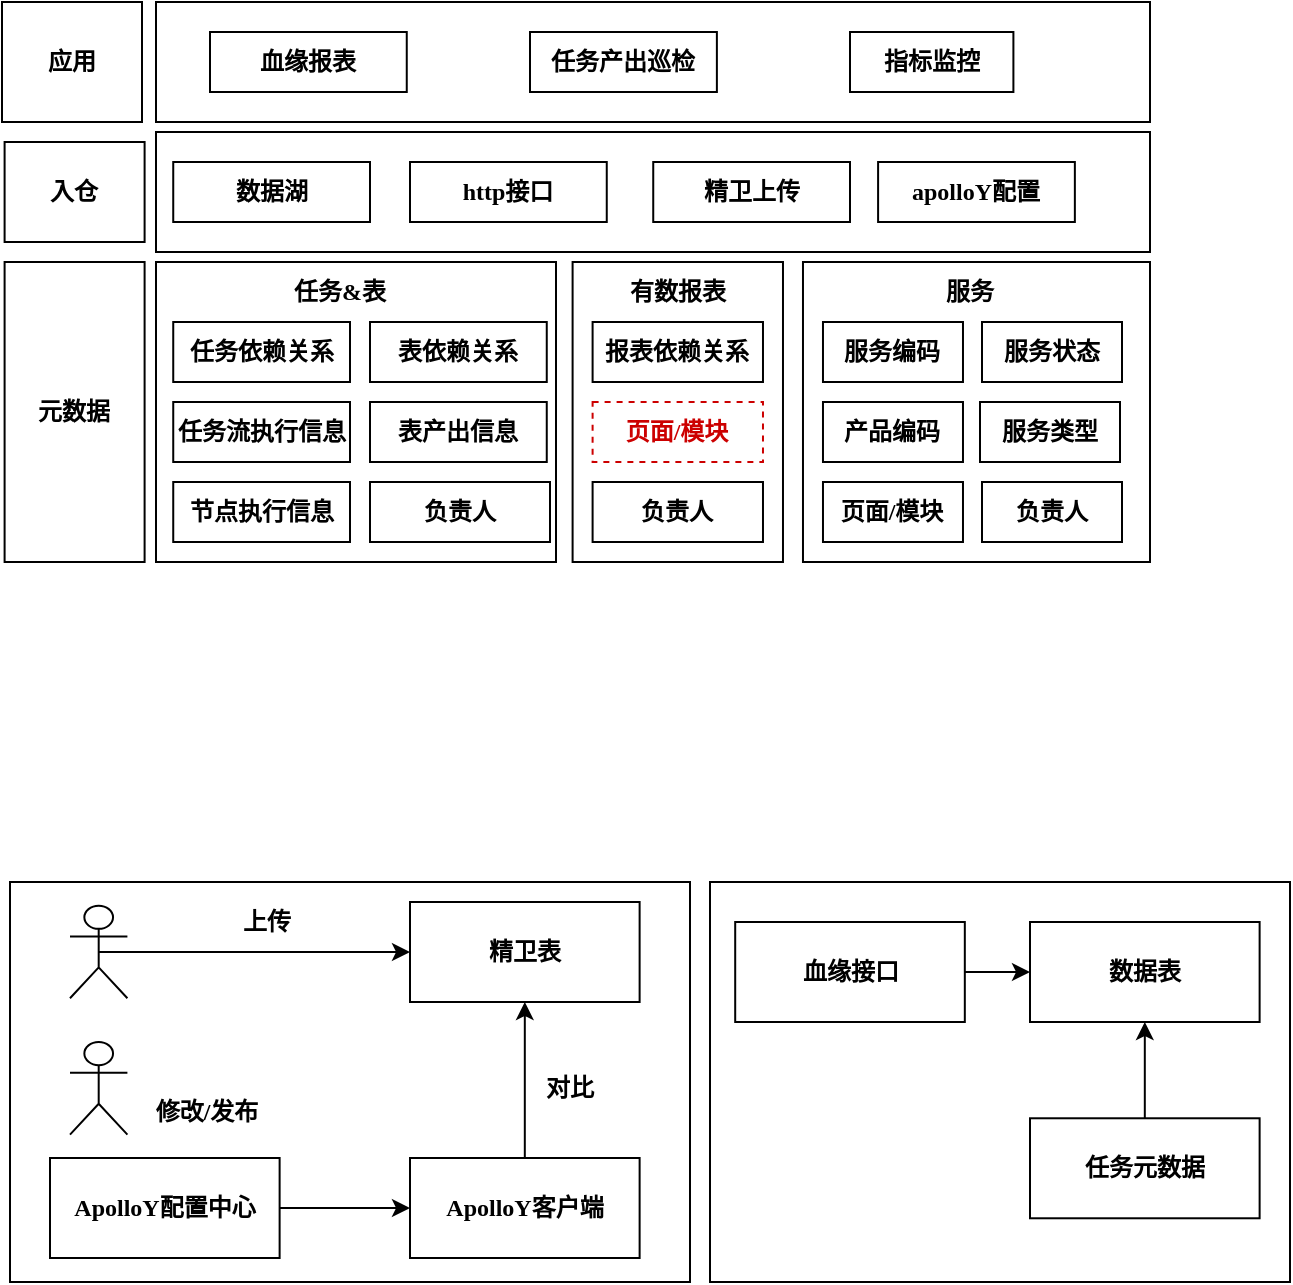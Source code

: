 <mxfile version="22.1.11" type="github">
  <diagram name="第 1 页" id="bkmUAf5GaKLeKeRniAin">
    <mxGraphModel dx="841" dy="557" grid="1" gridSize="10" guides="1" tooltips="1" connect="1" arrows="1" fold="1" page="1" pageScale="1" pageWidth="827" pageHeight="1169" math="0" shadow="0">
      <root>
        <mxCell id="0" />
        <mxCell id="1" parent="0" />
        <mxCell id="q0xM9G2KaVh3ov2FUy2p-56" value="&lt;h4&gt;&lt;br&gt;&lt;/h4&gt;" style="rounded=0;whiteSpace=wrap;html=1;fontFamily=微软雅黑;" vertex="1" parent="1">
          <mxGeometry x="833" y="10" width="497" height="60" as="geometry" />
        </mxCell>
        <mxCell id="q0xM9G2KaVh3ov2FUy2p-14" value="" style="rounded=0;whiteSpace=wrap;html=1;" vertex="1" parent="1">
          <mxGeometry x="760" y="450" width="340" height="200" as="geometry" />
        </mxCell>
        <mxCell id="q0xM9G2KaVh3ov2FUy2p-5" style="edgeStyle=orthogonalEdgeStyle;rounded=0;orthogonalLoop=1;jettySize=auto;html=1;exitX=1;exitY=0.5;exitDx=0;exitDy=0;" edge="1" parent="1" source="q0xM9G2KaVh3ov2FUy2p-1" target="q0xM9G2KaVh3ov2FUy2p-4">
          <mxGeometry relative="1" as="geometry" />
        </mxCell>
        <mxCell id="q0xM9G2KaVh3ov2FUy2p-1" value="&lt;h4&gt;ApolloY配置中心&lt;/h4&gt;" style="rounded=0;whiteSpace=wrap;html=1;fontFamily=微软雅黑;" vertex="1" parent="1">
          <mxGeometry x="780" y="588" width="114.81" height="50" as="geometry" />
        </mxCell>
        <mxCell id="q0xM9G2KaVh3ov2FUy2p-2" value="&lt;h4&gt;修改/发布&lt;/h4&gt;" style="text;html=1;strokeColor=none;fillColor=none;align=center;verticalAlign=middle;whiteSpace=wrap;rounded=0;fontFamily=微软雅黑;" vertex="1" parent="1">
          <mxGeometry x="830.003" y="553.14" width="57.403" height="23.143" as="geometry" />
        </mxCell>
        <mxCell id="q0xM9G2KaVh3ov2FUy2p-3" value="" style="shape=umlActor;verticalLabelPosition=bottom;verticalAlign=top;html=1;outlineConnect=0;fontFamily=微软雅黑;" vertex="1" parent="1">
          <mxGeometry x="790.002" y="530" width="28.701" height="46.286" as="geometry" />
        </mxCell>
        <mxCell id="q0xM9G2KaVh3ov2FUy2p-19" style="edgeStyle=orthogonalEdgeStyle;rounded=0;orthogonalLoop=1;jettySize=auto;html=1;exitX=0.5;exitY=0;exitDx=0;exitDy=0;" edge="1" parent="1" source="q0xM9G2KaVh3ov2FUy2p-4" target="q0xM9G2KaVh3ov2FUy2p-6">
          <mxGeometry relative="1" as="geometry" />
        </mxCell>
        <mxCell id="q0xM9G2KaVh3ov2FUy2p-4" value="&lt;h4&gt;ApolloY客户端&lt;/h4&gt;" style="rounded=0;whiteSpace=wrap;html=1;fontFamily=微软雅黑;" vertex="1" parent="1">
          <mxGeometry x="960" y="588" width="114.81" height="50" as="geometry" />
        </mxCell>
        <mxCell id="q0xM9G2KaVh3ov2FUy2p-6" value="&lt;h4&gt;精卫表&lt;/h4&gt;" style="rounded=0;whiteSpace=wrap;html=1;fontFamily=微软雅黑;" vertex="1" parent="1">
          <mxGeometry x="960" y="460" width="114.81" height="50" as="geometry" />
        </mxCell>
        <mxCell id="q0xM9G2KaVh3ov2FUy2p-10" style="edgeStyle=orthogonalEdgeStyle;rounded=0;orthogonalLoop=1;jettySize=auto;html=1;exitX=0.5;exitY=0.5;exitDx=0;exitDy=0;exitPerimeter=0;" edge="1" parent="1" source="q0xM9G2KaVh3ov2FUy2p-7" target="q0xM9G2KaVh3ov2FUy2p-6">
          <mxGeometry relative="1" as="geometry" />
        </mxCell>
        <mxCell id="q0xM9G2KaVh3ov2FUy2p-7" value="" style="shape=umlActor;verticalLabelPosition=bottom;verticalAlign=top;html=1;outlineConnect=0;fontFamily=微软雅黑;" vertex="1" parent="1">
          <mxGeometry x="790.002" y="461.86" width="28.701" height="46.286" as="geometry" />
        </mxCell>
        <mxCell id="q0xM9G2KaVh3ov2FUy2p-8" value="&lt;h4&gt;上传&lt;/h4&gt;" style="text;html=1;strokeColor=none;fillColor=none;align=center;verticalAlign=middle;whiteSpace=wrap;rounded=0;fontFamily=微软雅黑;" vertex="1" parent="1">
          <mxGeometry x="860.003" y="458.15" width="57.403" height="23.143" as="geometry" />
        </mxCell>
        <mxCell id="q0xM9G2KaVh3ov2FUy2p-12" value="&lt;h4&gt;血缘报表&lt;/h4&gt;" style="rounded=0;whiteSpace=wrap;html=1;fontFamily=微软雅黑;" vertex="1" parent="1">
          <mxGeometry x="860" y="25" width="98.38" height="30" as="geometry" />
        </mxCell>
        <mxCell id="q0xM9G2KaVh3ov2FUy2p-15" value="" style="rounded=0;whiteSpace=wrap;html=1;" vertex="1" parent="1">
          <mxGeometry x="1110" y="450" width="290" height="200" as="geometry" />
        </mxCell>
        <mxCell id="q0xM9G2KaVh3ov2FUy2p-17" value="&lt;h4&gt;数据表&lt;/h4&gt;" style="rounded=0;whiteSpace=wrap;html=1;fontFamily=微软雅黑;" vertex="1" parent="1">
          <mxGeometry x="1270" y="470" width="114.81" height="50" as="geometry" />
        </mxCell>
        <mxCell id="q0xM9G2KaVh3ov2FUy2p-21" style="edgeStyle=orthogonalEdgeStyle;rounded=0;orthogonalLoop=1;jettySize=auto;html=1;exitX=1;exitY=0.5;exitDx=0;exitDy=0;" edge="1" parent="1" source="q0xM9G2KaVh3ov2FUy2p-18" target="q0xM9G2KaVh3ov2FUy2p-17">
          <mxGeometry relative="1" as="geometry" />
        </mxCell>
        <mxCell id="q0xM9G2KaVh3ov2FUy2p-18" value="&lt;h4&gt;血缘接口&lt;/h4&gt;" style="rounded=0;whiteSpace=wrap;html=1;fontFamily=微软雅黑;" vertex="1" parent="1">
          <mxGeometry x="1122.6" y="470" width="114.81" height="50" as="geometry" />
        </mxCell>
        <mxCell id="q0xM9G2KaVh3ov2FUy2p-20" value="对比" style="text;html=1;strokeColor=none;fillColor=none;align=center;verticalAlign=middle;whiteSpace=wrap;rounded=0;fontFamily=微软雅黑;fontStyle=1" vertex="1" parent="1">
          <mxGeometry x="1010" y="538.14" width="60" height="30" as="geometry" />
        </mxCell>
        <mxCell id="q0xM9G2KaVh3ov2FUy2p-24" style="edgeStyle=orthogonalEdgeStyle;rounded=0;orthogonalLoop=1;jettySize=auto;html=1;exitX=0.5;exitY=0;exitDx=0;exitDy=0;" edge="1" parent="1" source="q0xM9G2KaVh3ov2FUy2p-23" target="q0xM9G2KaVh3ov2FUy2p-17">
          <mxGeometry relative="1" as="geometry" />
        </mxCell>
        <mxCell id="q0xM9G2KaVh3ov2FUy2p-23" value="&lt;h4&gt;任务元数据&lt;/h4&gt;" style="rounded=0;whiteSpace=wrap;html=1;fontFamily=微软雅黑;" vertex="1" parent="1">
          <mxGeometry x="1270" y="568.14" width="114.81" height="50" as="geometry" />
        </mxCell>
        <mxCell id="q0xM9G2KaVh3ov2FUy2p-25" value="&lt;h4&gt;任务产出巡检&lt;/h4&gt;" style="rounded=0;whiteSpace=wrap;html=1;fontFamily=微软雅黑;" vertex="1" parent="1">
          <mxGeometry x="1020" y="25" width="93.44" height="30" as="geometry" />
        </mxCell>
        <mxCell id="q0xM9G2KaVh3ov2FUy2p-27" value="&lt;h4&gt;元数据&lt;/h4&gt;" style="rounded=0;whiteSpace=wrap;html=1;fontFamily=微软雅黑;" vertex="1" parent="1">
          <mxGeometry x="757.3" y="140" width="70" height="150" as="geometry" />
        </mxCell>
        <mxCell id="q0xM9G2KaVh3ov2FUy2p-28" value="&lt;h4&gt;&lt;br&gt;&lt;/h4&gt;" style="rounded=0;whiteSpace=wrap;html=1;fontFamily=微软雅黑;" vertex="1" parent="1">
          <mxGeometry x="1041.3" y="140" width="105.19" height="150" as="geometry" />
        </mxCell>
        <mxCell id="q0xM9G2KaVh3ov2FUy2p-29" value="&lt;h4&gt;&lt;br&gt;&lt;/h4&gt;" style="rounded=0;whiteSpace=wrap;html=1;fontFamily=微软雅黑;" vertex="1" parent="1">
          <mxGeometry x="833" y="140" width="200" height="150" as="geometry" />
        </mxCell>
        <mxCell id="q0xM9G2KaVh3ov2FUy2p-30" value="&lt;h4 style=&quot;border-color: var(--border-color);&quot;&gt;页面/模块&lt;/h4&gt;" style="rounded=0;whiteSpace=wrap;html=1;fontFamily=微软雅黑;fontColor=#CC0000;dashed=1;strokeColor=#CC0000;" vertex="1" parent="1">
          <mxGeometry x="1051.3" y="210" width="85.19" height="30" as="geometry" />
        </mxCell>
        <mxCell id="q0xM9G2KaVh3ov2FUy2p-31" value="&lt;h4&gt;报表依赖关系&lt;/h4&gt;" style="rounded=0;whiteSpace=wrap;html=1;fontFamily=微软雅黑;" vertex="1" parent="1">
          <mxGeometry x="1051.3" y="170" width="85.19" height="30" as="geometry" />
        </mxCell>
        <mxCell id="q0xM9G2KaVh3ov2FUy2p-32" value="&lt;h4&gt;任务依赖关系&lt;/h4&gt;" style="rounded=0;whiteSpace=wrap;html=1;fontFamily=微软雅黑;" vertex="1" parent="1">
          <mxGeometry x="841.62" y="170" width="88.38" height="30" as="geometry" />
        </mxCell>
        <mxCell id="q0xM9G2KaVh3ov2FUy2p-33" value="&lt;h4&gt;任务流执行信息&lt;/h4&gt;" style="rounded=0;whiteSpace=wrap;html=1;fontFamily=微软雅黑;" vertex="1" parent="1">
          <mxGeometry x="841.62" y="210" width="88.38" height="30" as="geometry" />
        </mxCell>
        <mxCell id="q0xM9G2KaVh3ov2FUy2p-34" value="&lt;h4&gt;节点执行信息&lt;/h4&gt;" style="rounded=0;whiteSpace=wrap;html=1;fontFamily=微软雅黑;" vertex="1" parent="1">
          <mxGeometry x="841.62" y="250" width="88.38" height="30" as="geometry" />
        </mxCell>
        <mxCell id="q0xM9G2KaVh3ov2FUy2p-36" value="&lt;h4&gt;负责人&lt;/h4&gt;" style="rounded=0;whiteSpace=wrap;html=1;fontFamily=微软雅黑;" vertex="1" parent="1">
          <mxGeometry x="1051.3" y="250" width="85.19" height="30" as="geometry" />
        </mxCell>
        <mxCell id="q0xM9G2KaVh3ov2FUy2p-37" value="任务&amp;amp;表" style="text;html=1;strokeColor=none;fillColor=none;align=center;verticalAlign=middle;whiteSpace=wrap;rounded=0;fontStyle=1;fontFamily=微软雅黑;" vertex="1" parent="1">
          <mxGeometry x="894.81" y="140" width="60" height="30" as="geometry" />
        </mxCell>
        <mxCell id="q0xM9G2KaVh3ov2FUy2p-38" value="有数报表" style="text;html=1;strokeColor=none;fillColor=none;align=center;verticalAlign=middle;whiteSpace=wrap;rounded=0;fontStyle=1;fontFamily=微软雅黑;" vertex="1" parent="1">
          <mxGeometry x="1063.9" y="140" width="60" height="30" as="geometry" />
        </mxCell>
        <mxCell id="q0xM9G2KaVh3ov2FUy2p-39" value="&lt;h4&gt;&lt;br&gt;&lt;/h4&gt;" style="rounded=0;whiteSpace=wrap;html=1;fontFamily=微软雅黑;" vertex="1" parent="1">
          <mxGeometry x="1156.49" y="140" width="173.51" height="150" as="geometry" />
        </mxCell>
        <mxCell id="q0xM9G2KaVh3ov2FUy2p-40" value="&lt;h4&gt;产品编码&lt;/h4&gt;" style="rounded=0;whiteSpace=wrap;html=1;fontFamily=微软雅黑;" vertex="1" parent="1">
          <mxGeometry x="1166.49" y="210" width="70" height="30" as="geometry" />
        </mxCell>
        <mxCell id="q0xM9G2KaVh3ov2FUy2p-41" value="&lt;h4&gt;服务编码&lt;/h4&gt;" style="rounded=0;whiteSpace=wrap;html=1;fontFamily=微软雅黑;" vertex="1" parent="1">
          <mxGeometry x="1166.49" y="170" width="70" height="30" as="geometry" />
        </mxCell>
        <mxCell id="q0xM9G2KaVh3ov2FUy2p-42" value="&lt;h4 style=&quot;border-color: var(--border-color);&quot;&gt;页面/模块&lt;/h4&gt;" style="rounded=0;whiteSpace=wrap;html=1;fontFamily=微软雅黑;" vertex="1" parent="1">
          <mxGeometry x="1166.49" y="250" width="70" height="30" as="geometry" />
        </mxCell>
        <mxCell id="q0xM9G2KaVh3ov2FUy2p-43" value="服务" style="text;html=1;strokeColor=none;fillColor=none;align=center;verticalAlign=middle;whiteSpace=wrap;rounded=0;fontStyle=1;fontFamily=微软雅黑;" vertex="1" parent="1">
          <mxGeometry x="1210.0" y="140" width="60" height="30" as="geometry" />
        </mxCell>
        <mxCell id="q0xM9G2KaVh3ov2FUy2p-44" value="&lt;h4&gt;服务状态&lt;/h4&gt;" style="rounded=0;whiteSpace=wrap;html=1;fontFamily=微软雅黑;" vertex="1" parent="1">
          <mxGeometry x="1246" y="170" width="70" height="30" as="geometry" />
        </mxCell>
        <mxCell id="q0xM9G2KaVh3ov2FUy2p-45" value="&lt;h4&gt;服务类型&lt;/h4&gt;" style="rounded=0;whiteSpace=wrap;html=1;fontFamily=微软雅黑;" vertex="1" parent="1">
          <mxGeometry x="1245" y="210" width="70" height="30" as="geometry" />
        </mxCell>
        <mxCell id="q0xM9G2KaVh3ov2FUy2p-46" value="&lt;h4&gt;负责人&lt;/h4&gt;" style="rounded=0;whiteSpace=wrap;html=1;fontFamily=微软雅黑;" vertex="1" parent="1">
          <mxGeometry x="1246" y="250" width="70" height="30" as="geometry" />
        </mxCell>
        <mxCell id="q0xM9G2KaVh3ov2FUy2p-47" value="&lt;h4&gt;表依赖关系&lt;/h4&gt;" style="rounded=0;whiteSpace=wrap;html=1;fontFamily=微软雅黑;" vertex="1" parent="1">
          <mxGeometry x="940" y="170" width="88.38" height="30" as="geometry" />
        </mxCell>
        <mxCell id="q0xM9G2KaVh3ov2FUy2p-48" value="&lt;h4&gt;表产出信息&lt;/h4&gt;" style="rounded=0;whiteSpace=wrap;html=1;fontFamily=微软雅黑;" vertex="1" parent="1">
          <mxGeometry x="940" y="210" width="88.38" height="30" as="geometry" />
        </mxCell>
        <mxCell id="q0xM9G2KaVh3ov2FUy2p-49" value="&lt;h4&gt;负责人&lt;/h4&gt;" style="rounded=0;whiteSpace=wrap;html=1;fontFamily=微软雅黑;" vertex="1" parent="1">
          <mxGeometry x="940" y="250" width="90" height="30" as="geometry" />
        </mxCell>
        <mxCell id="q0xM9G2KaVh3ov2FUy2p-51" value="&lt;h4&gt;应用&lt;/h4&gt;" style="rounded=0;whiteSpace=wrap;html=1;fontFamily=微软雅黑;" vertex="1" parent="1">
          <mxGeometry x="756" y="10" width="70" height="60" as="geometry" />
        </mxCell>
        <mxCell id="q0xM9G2KaVh3ov2FUy2p-53" value="&lt;h4&gt;指标监控&lt;/h4&gt;" style="rounded=0;whiteSpace=wrap;html=1;fontFamily=微软雅黑;" vertex="1" parent="1">
          <mxGeometry x="1180" y="25" width="81.7" height="30" as="geometry" />
        </mxCell>
        <mxCell id="q0xM9G2KaVh3ov2FUy2p-54" value="&lt;h4&gt;入仓&lt;/h4&gt;" style="rounded=0;whiteSpace=wrap;html=1;fontFamily=微软雅黑;" vertex="1" parent="1">
          <mxGeometry x="757.3" y="80" width="70" height="50" as="geometry" />
        </mxCell>
        <mxCell id="q0xM9G2KaVh3ov2FUy2p-57" value="&lt;h4&gt;&lt;br&gt;&lt;/h4&gt;" style="rounded=0;whiteSpace=wrap;html=1;fontFamily=微软雅黑;" vertex="1" parent="1">
          <mxGeometry x="833" y="75" width="497" height="60" as="geometry" />
        </mxCell>
        <mxCell id="q0xM9G2KaVh3ov2FUy2p-58" value="&lt;h4&gt;数据湖&lt;/h4&gt;" style="rounded=0;whiteSpace=wrap;html=1;fontFamily=微软雅黑;" vertex="1" parent="1">
          <mxGeometry x="841.62" y="90" width="98.38" height="30" as="geometry" />
        </mxCell>
        <mxCell id="q0xM9G2KaVh3ov2FUy2p-59" value="&lt;h4&gt;http接口&lt;/h4&gt;" style="rounded=0;whiteSpace=wrap;html=1;fontFamily=微软雅黑;" vertex="1" parent="1">
          <mxGeometry x="960" y="90" width="98.38" height="30" as="geometry" />
        </mxCell>
        <mxCell id="q0xM9G2KaVh3ov2FUy2p-60" value="&lt;h4&gt;精卫上传&lt;/h4&gt;" style="rounded=0;whiteSpace=wrap;html=1;fontFamily=微软雅黑;" vertex="1" parent="1">
          <mxGeometry x="1081.62" y="90" width="98.38" height="30" as="geometry" />
        </mxCell>
        <mxCell id="q0xM9G2KaVh3ov2FUy2p-61" value="&lt;h4&gt;apolloY配置&lt;/h4&gt;" style="rounded=0;whiteSpace=wrap;html=1;fontFamily=微软雅黑;" vertex="1" parent="1">
          <mxGeometry x="1194.05" y="90" width="98.38" height="30" as="geometry" />
        </mxCell>
      </root>
    </mxGraphModel>
  </diagram>
</mxfile>

